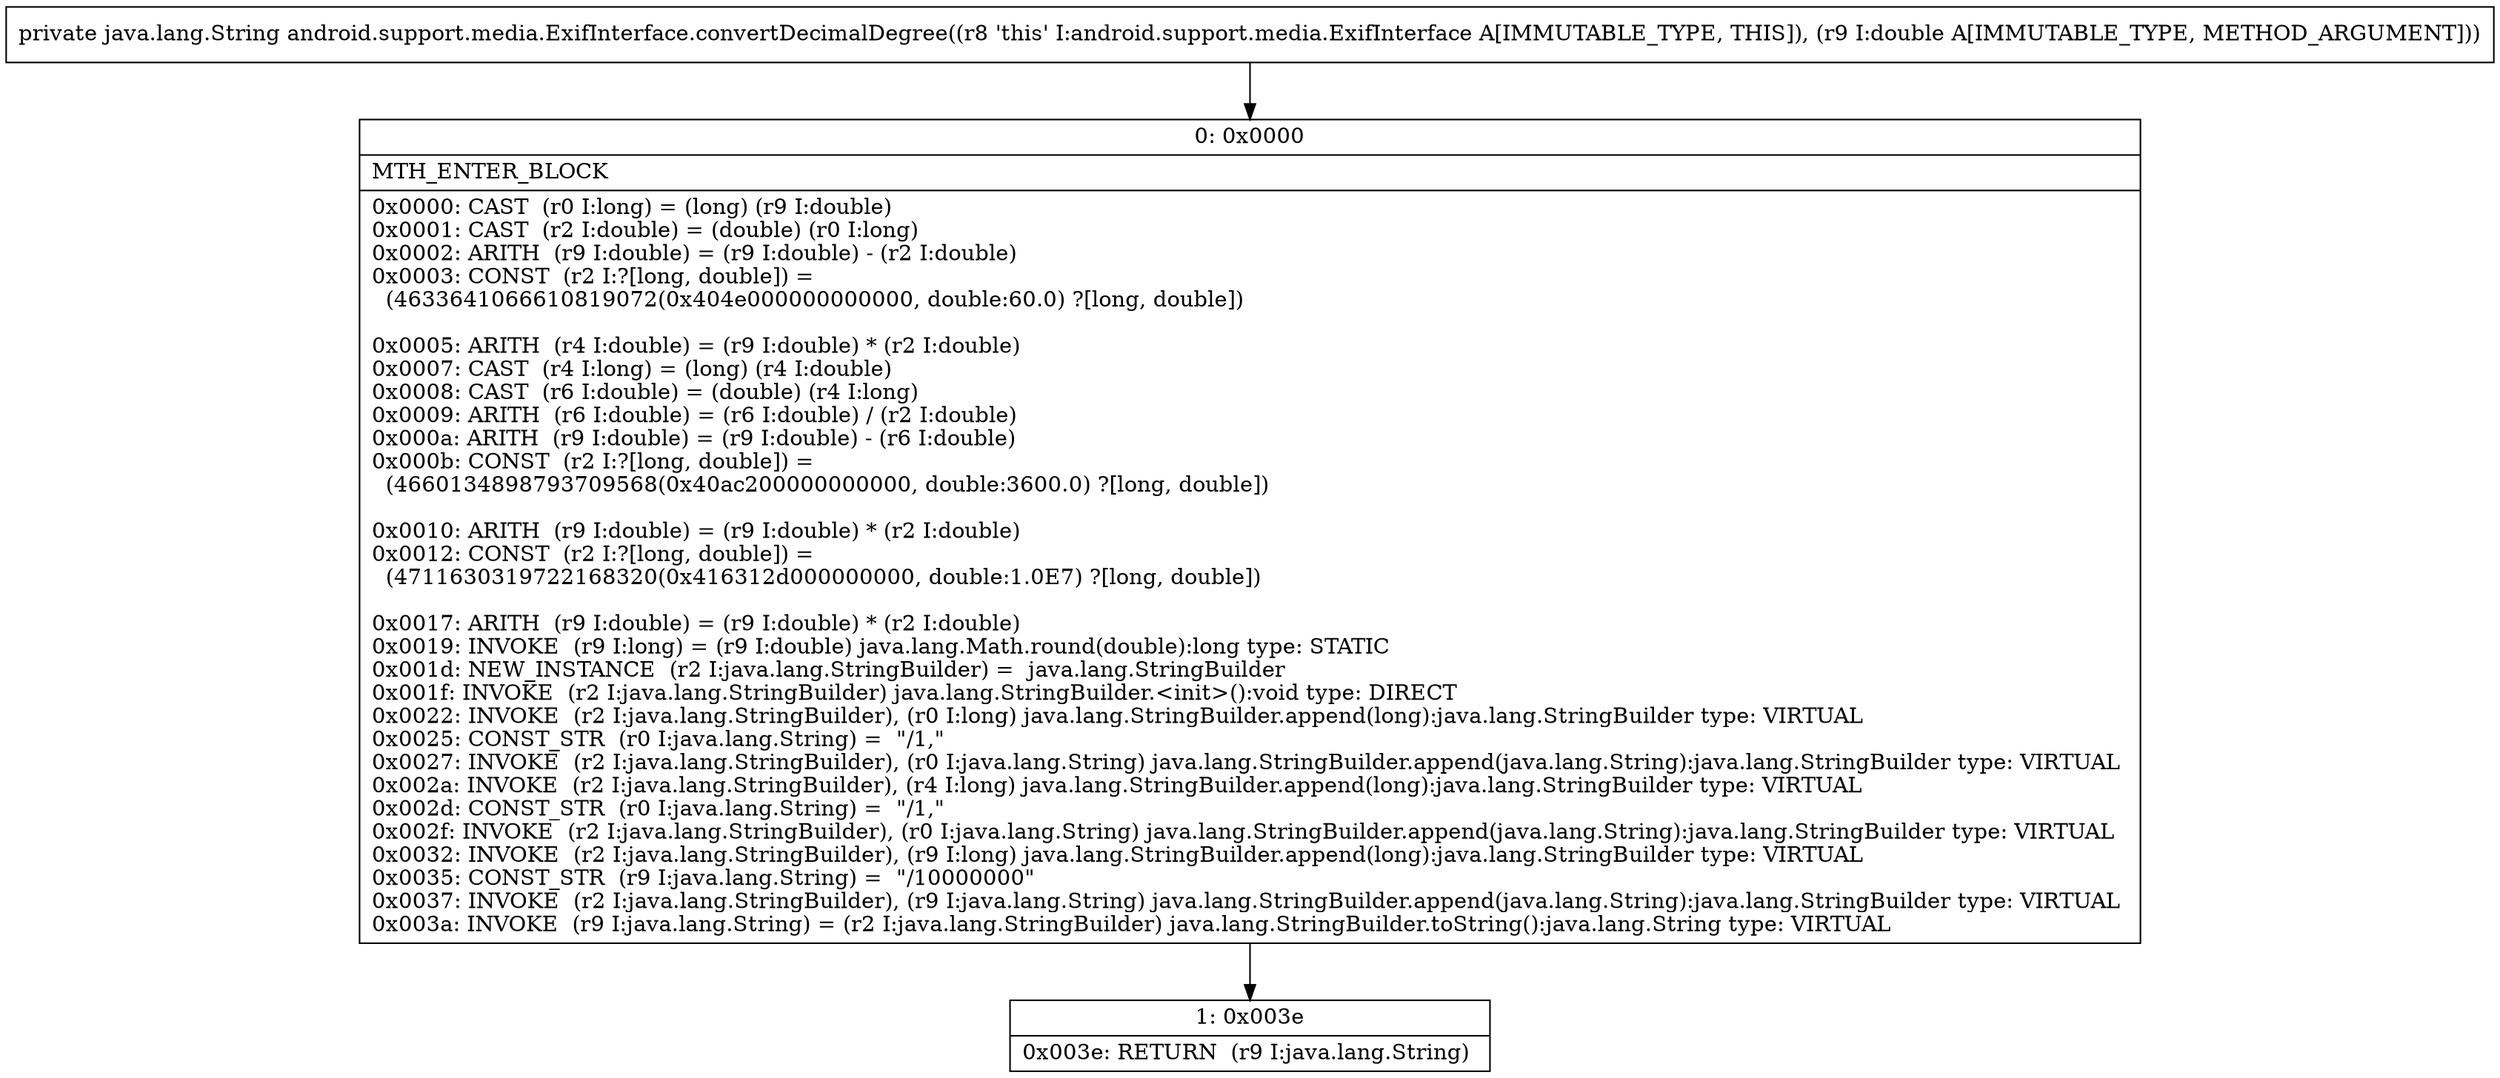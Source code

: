 digraph "CFG forandroid.support.media.ExifInterface.convertDecimalDegree(D)Ljava\/lang\/String;" {
Node_0 [shape=record,label="{0\:\ 0x0000|MTH_ENTER_BLOCK\l|0x0000: CAST  (r0 I:long) = (long) (r9 I:double) \l0x0001: CAST  (r2 I:double) = (double) (r0 I:long) \l0x0002: ARITH  (r9 I:double) = (r9 I:double) \- (r2 I:double) \l0x0003: CONST  (r2 I:?[long, double]) = \l  (4633641066610819072(0x404e000000000000, double:60.0) ?[long, double])\l \l0x0005: ARITH  (r4 I:double) = (r9 I:double) * (r2 I:double) \l0x0007: CAST  (r4 I:long) = (long) (r4 I:double) \l0x0008: CAST  (r6 I:double) = (double) (r4 I:long) \l0x0009: ARITH  (r6 I:double) = (r6 I:double) \/ (r2 I:double) \l0x000a: ARITH  (r9 I:double) = (r9 I:double) \- (r6 I:double) \l0x000b: CONST  (r2 I:?[long, double]) = \l  (4660134898793709568(0x40ac200000000000, double:3600.0) ?[long, double])\l \l0x0010: ARITH  (r9 I:double) = (r9 I:double) * (r2 I:double) \l0x0012: CONST  (r2 I:?[long, double]) = \l  (4711630319722168320(0x416312d000000000, double:1.0E7) ?[long, double])\l \l0x0017: ARITH  (r9 I:double) = (r9 I:double) * (r2 I:double) \l0x0019: INVOKE  (r9 I:long) = (r9 I:double) java.lang.Math.round(double):long type: STATIC \l0x001d: NEW_INSTANCE  (r2 I:java.lang.StringBuilder) =  java.lang.StringBuilder \l0x001f: INVOKE  (r2 I:java.lang.StringBuilder) java.lang.StringBuilder.\<init\>():void type: DIRECT \l0x0022: INVOKE  (r2 I:java.lang.StringBuilder), (r0 I:long) java.lang.StringBuilder.append(long):java.lang.StringBuilder type: VIRTUAL \l0x0025: CONST_STR  (r0 I:java.lang.String) =  \"\/1,\" \l0x0027: INVOKE  (r2 I:java.lang.StringBuilder), (r0 I:java.lang.String) java.lang.StringBuilder.append(java.lang.String):java.lang.StringBuilder type: VIRTUAL \l0x002a: INVOKE  (r2 I:java.lang.StringBuilder), (r4 I:long) java.lang.StringBuilder.append(long):java.lang.StringBuilder type: VIRTUAL \l0x002d: CONST_STR  (r0 I:java.lang.String) =  \"\/1,\" \l0x002f: INVOKE  (r2 I:java.lang.StringBuilder), (r0 I:java.lang.String) java.lang.StringBuilder.append(java.lang.String):java.lang.StringBuilder type: VIRTUAL \l0x0032: INVOKE  (r2 I:java.lang.StringBuilder), (r9 I:long) java.lang.StringBuilder.append(long):java.lang.StringBuilder type: VIRTUAL \l0x0035: CONST_STR  (r9 I:java.lang.String) =  \"\/10000000\" \l0x0037: INVOKE  (r2 I:java.lang.StringBuilder), (r9 I:java.lang.String) java.lang.StringBuilder.append(java.lang.String):java.lang.StringBuilder type: VIRTUAL \l0x003a: INVOKE  (r9 I:java.lang.String) = (r2 I:java.lang.StringBuilder) java.lang.StringBuilder.toString():java.lang.String type: VIRTUAL \l}"];
Node_1 [shape=record,label="{1\:\ 0x003e|0x003e: RETURN  (r9 I:java.lang.String) \l}"];
MethodNode[shape=record,label="{private java.lang.String android.support.media.ExifInterface.convertDecimalDegree((r8 'this' I:android.support.media.ExifInterface A[IMMUTABLE_TYPE, THIS]), (r9 I:double A[IMMUTABLE_TYPE, METHOD_ARGUMENT])) }"];
MethodNode -> Node_0;
Node_0 -> Node_1;
}

